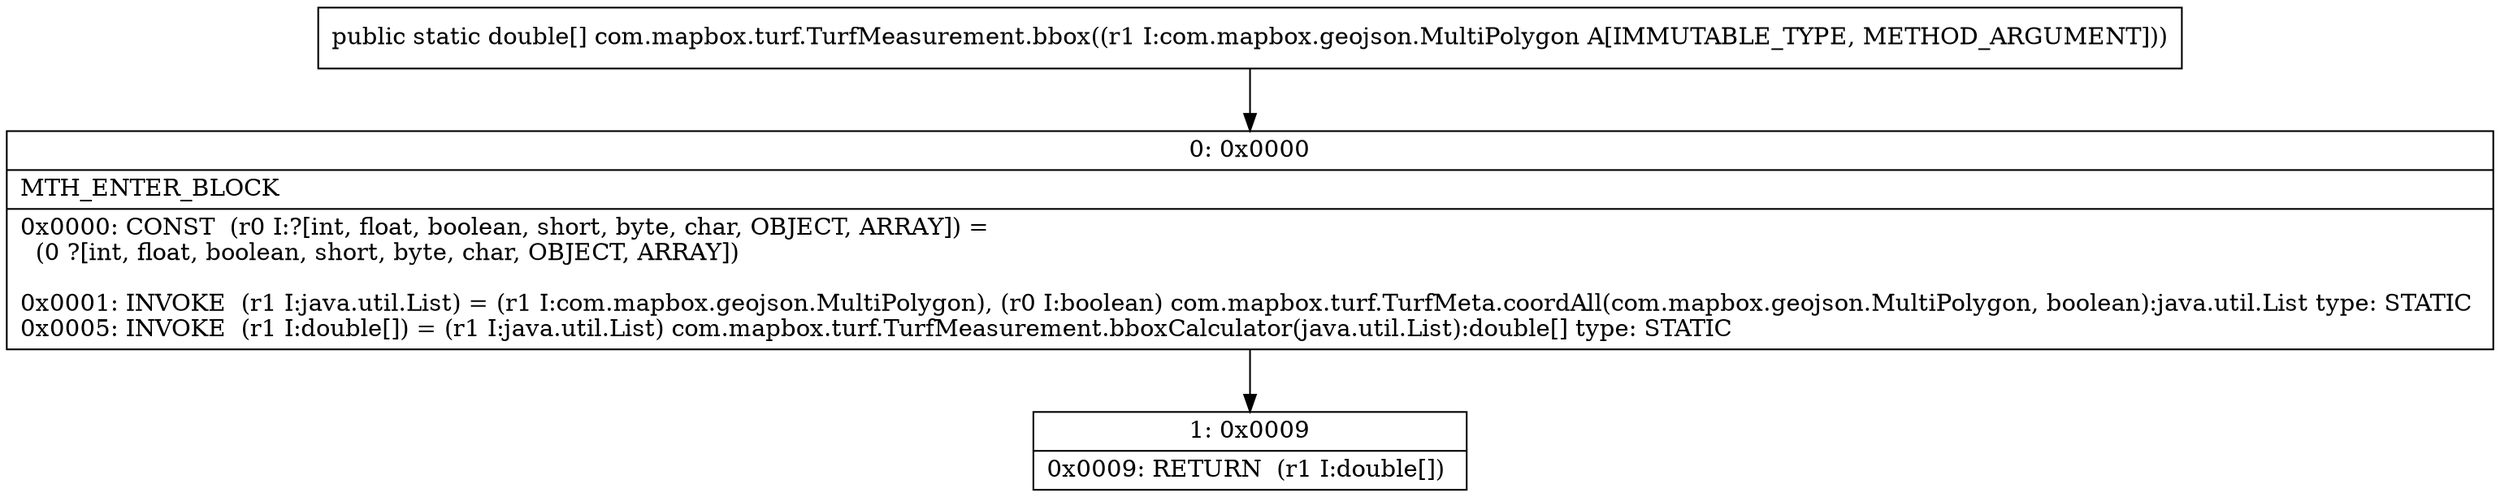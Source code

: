 digraph "CFG forcom.mapbox.turf.TurfMeasurement.bbox(Lcom\/mapbox\/geojson\/MultiPolygon;)[D" {
Node_0 [shape=record,label="{0\:\ 0x0000|MTH_ENTER_BLOCK\l|0x0000: CONST  (r0 I:?[int, float, boolean, short, byte, char, OBJECT, ARRAY]) = \l  (0 ?[int, float, boolean, short, byte, char, OBJECT, ARRAY])\l \l0x0001: INVOKE  (r1 I:java.util.List) = (r1 I:com.mapbox.geojson.MultiPolygon), (r0 I:boolean) com.mapbox.turf.TurfMeta.coordAll(com.mapbox.geojson.MultiPolygon, boolean):java.util.List type: STATIC \l0x0005: INVOKE  (r1 I:double[]) = (r1 I:java.util.List) com.mapbox.turf.TurfMeasurement.bboxCalculator(java.util.List):double[] type: STATIC \l}"];
Node_1 [shape=record,label="{1\:\ 0x0009|0x0009: RETURN  (r1 I:double[]) \l}"];
MethodNode[shape=record,label="{public static double[] com.mapbox.turf.TurfMeasurement.bbox((r1 I:com.mapbox.geojson.MultiPolygon A[IMMUTABLE_TYPE, METHOD_ARGUMENT])) }"];
MethodNode -> Node_0;
Node_0 -> Node_1;
}

